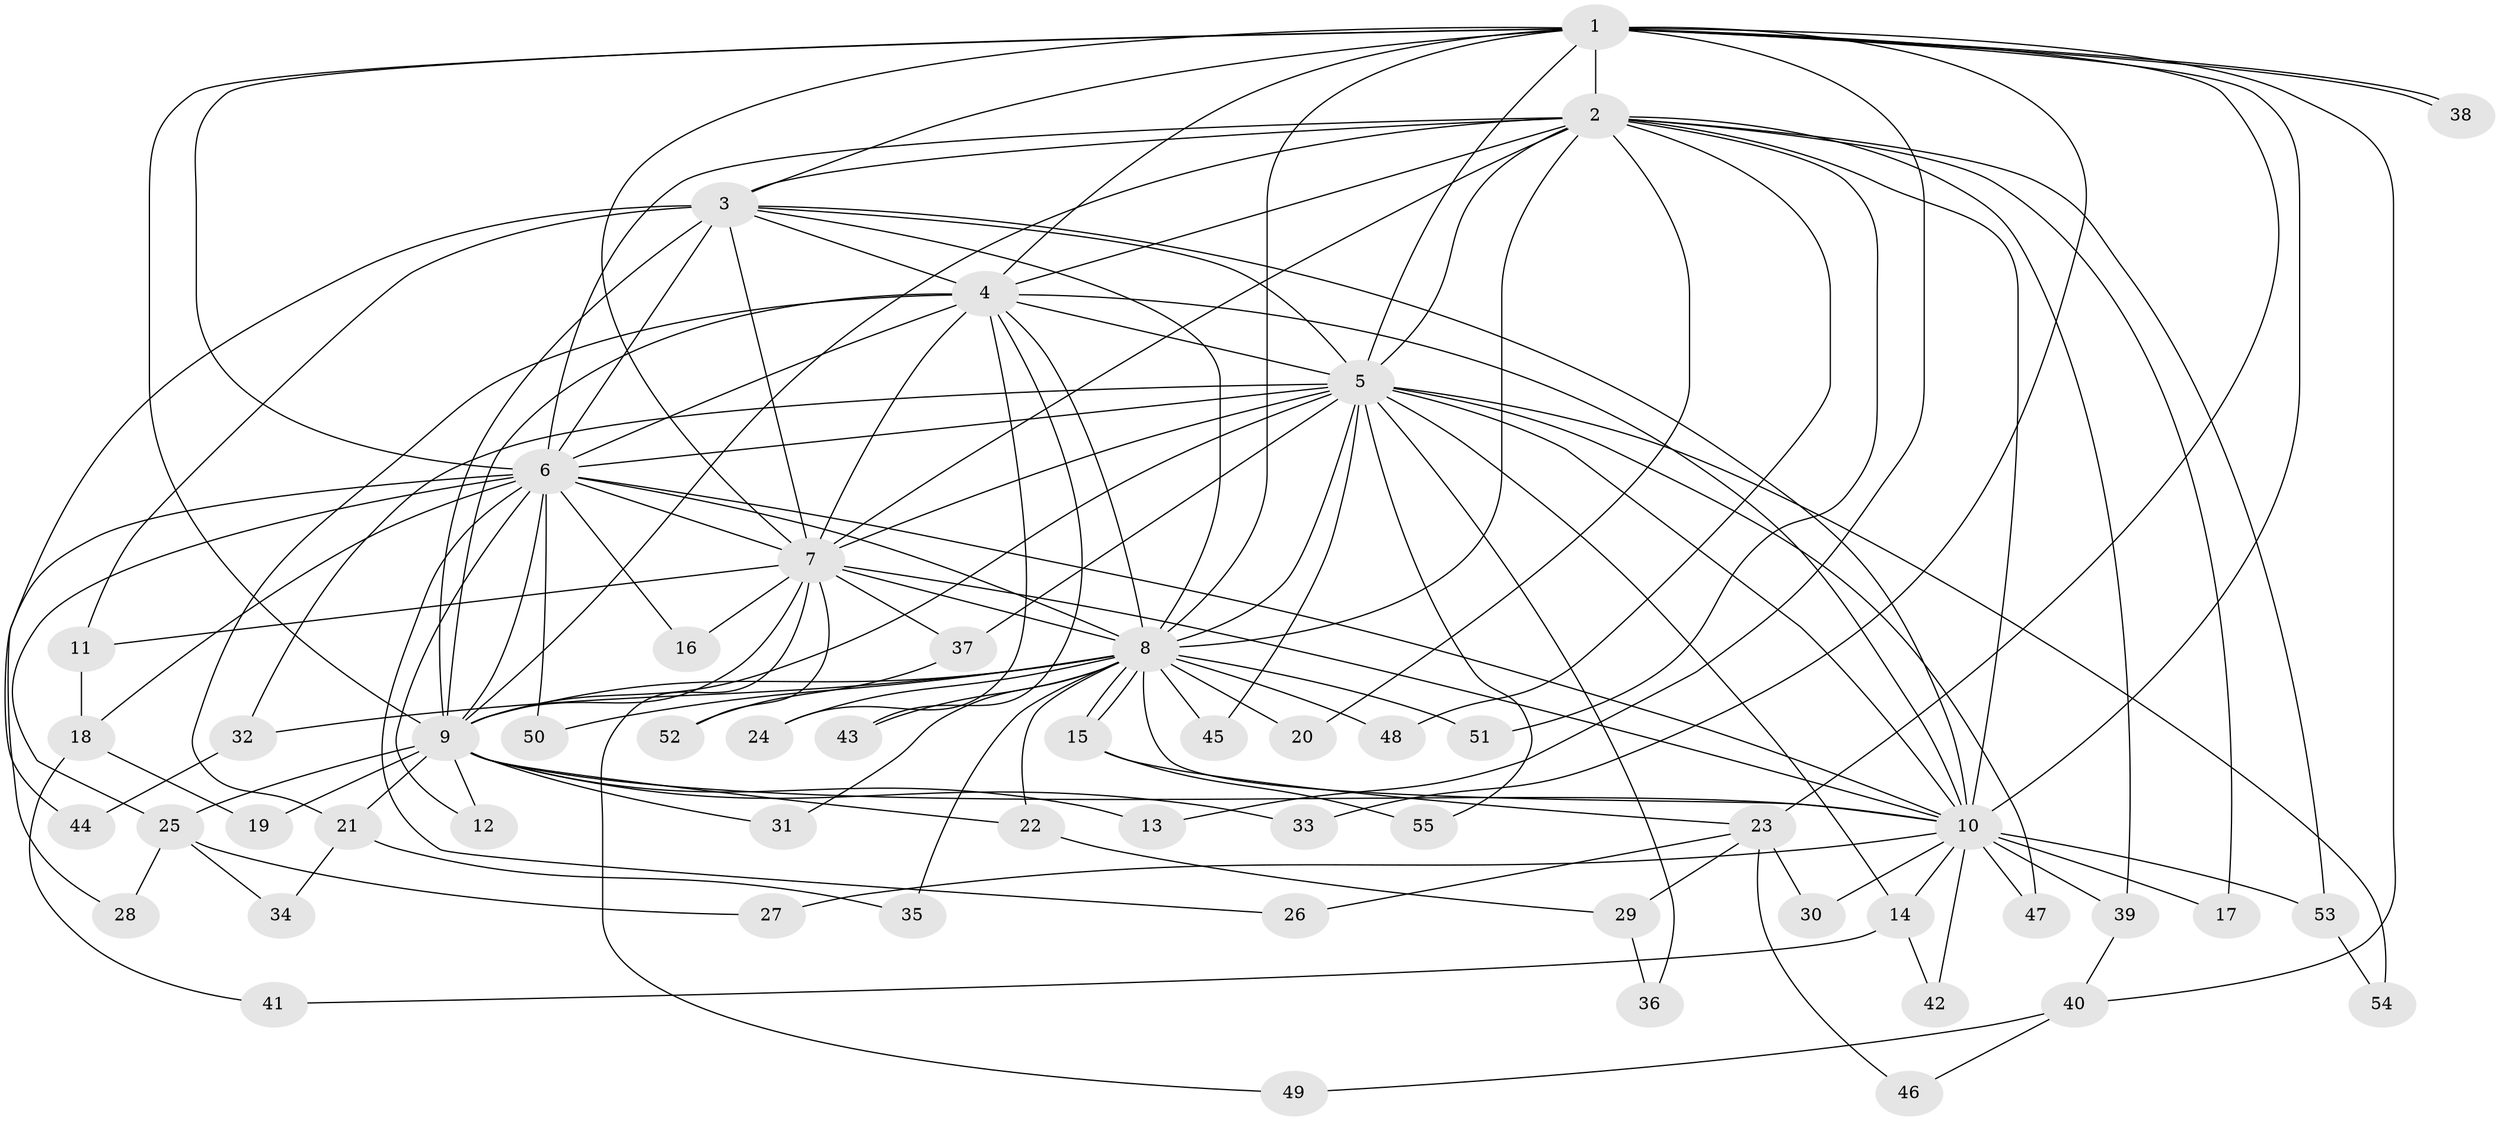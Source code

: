 // coarse degree distribution, {10: 0.024390243902439025, 14: 0.024390243902439025, 8: 0.024390243902439025, 22: 0.024390243902439025, 15: 0.024390243902439025, 21: 0.024390243902439025, 13: 0.024390243902439025, 3: 0.14634146341463414, 2: 0.5609756097560976, 4: 0.07317073170731707, 6: 0.024390243902439025, 5: 0.024390243902439025}
// Generated by graph-tools (version 1.1) at 2025/51/02/27/25 19:51:42]
// undirected, 55 vertices, 135 edges
graph export_dot {
graph [start="1"]
  node [color=gray90,style=filled];
  1;
  2;
  3;
  4;
  5;
  6;
  7;
  8;
  9;
  10;
  11;
  12;
  13;
  14;
  15;
  16;
  17;
  18;
  19;
  20;
  21;
  22;
  23;
  24;
  25;
  26;
  27;
  28;
  29;
  30;
  31;
  32;
  33;
  34;
  35;
  36;
  37;
  38;
  39;
  40;
  41;
  42;
  43;
  44;
  45;
  46;
  47;
  48;
  49;
  50;
  51;
  52;
  53;
  54;
  55;
  1 -- 2;
  1 -- 3;
  1 -- 4;
  1 -- 5;
  1 -- 6;
  1 -- 7;
  1 -- 8;
  1 -- 9;
  1 -- 10;
  1 -- 13;
  1 -- 23;
  1 -- 33;
  1 -- 38;
  1 -- 38;
  1 -- 40;
  2 -- 3;
  2 -- 4;
  2 -- 5;
  2 -- 6;
  2 -- 7;
  2 -- 8;
  2 -- 9;
  2 -- 10;
  2 -- 17;
  2 -- 20;
  2 -- 39;
  2 -- 48;
  2 -- 51;
  2 -- 53;
  3 -- 4;
  3 -- 5;
  3 -- 6;
  3 -- 7;
  3 -- 8;
  3 -- 9;
  3 -- 10;
  3 -- 11;
  3 -- 44;
  4 -- 5;
  4 -- 6;
  4 -- 7;
  4 -- 8;
  4 -- 9;
  4 -- 10;
  4 -- 21;
  4 -- 24;
  4 -- 43;
  5 -- 6;
  5 -- 7;
  5 -- 8;
  5 -- 9;
  5 -- 10;
  5 -- 14;
  5 -- 32;
  5 -- 36;
  5 -- 37;
  5 -- 45;
  5 -- 47;
  5 -- 54;
  5 -- 55;
  6 -- 7;
  6 -- 8;
  6 -- 9;
  6 -- 10;
  6 -- 12;
  6 -- 16;
  6 -- 18;
  6 -- 25;
  6 -- 26;
  6 -- 28;
  6 -- 50;
  7 -- 8;
  7 -- 9;
  7 -- 10;
  7 -- 11;
  7 -- 16;
  7 -- 37;
  7 -- 49;
  7 -- 52;
  8 -- 9;
  8 -- 10;
  8 -- 15;
  8 -- 15;
  8 -- 20;
  8 -- 22;
  8 -- 24;
  8 -- 31;
  8 -- 32;
  8 -- 35;
  8 -- 43;
  8 -- 45;
  8 -- 48;
  8 -- 50;
  8 -- 51;
  9 -- 10;
  9 -- 12;
  9 -- 13;
  9 -- 19;
  9 -- 21;
  9 -- 22;
  9 -- 25;
  9 -- 31;
  9 -- 33;
  10 -- 14;
  10 -- 17;
  10 -- 27;
  10 -- 30;
  10 -- 39;
  10 -- 42;
  10 -- 47;
  10 -- 53;
  11 -- 18;
  14 -- 41;
  14 -- 42;
  15 -- 23;
  15 -- 55;
  18 -- 19;
  18 -- 41;
  21 -- 34;
  21 -- 35;
  22 -- 29;
  23 -- 26;
  23 -- 29;
  23 -- 30;
  23 -- 46;
  25 -- 27;
  25 -- 28;
  25 -- 34;
  29 -- 36;
  32 -- 44;
  37 -- 52;
  39 -- 40;
  40 -- 46;
  40 -- 49;
  53 -- 54;
}
